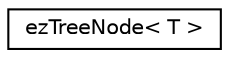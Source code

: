 digraph "Graphical Class Hierarchy"
{
 // LATEX_PDF_SIZE
  edge [fontname="Helvetica",fontsize="10",labelfontname="Helvetica",labelfontsize="10"];
  node [fontname="Helvetica",fontsize="10",shape=record];
  rankdir="LR";
  Node0 [label="ezTreeNode\< T \>",height=0.2,width=0.4,color="black", fillcolor="white", style="filled",URL="$d8/d7f/classez_tree_node.htm",tooltip=" "];
}
